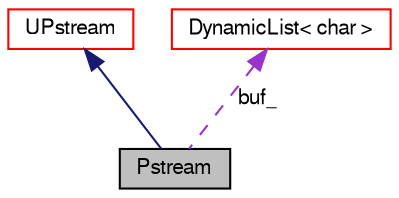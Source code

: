 digraph "Pstream"
{
  bgcolor="transparent";
  edge [fontname="FreeSans",fontsize="10",labelfontname="FreeSans",labelfontsize="10"];
  node [fontname="FreeSans",fontsize="10",shape=record];
  Node4 [label="Pstream",height=0.2,width=0.4,color="black", fillcolor="grey75", style="filled", fontcolor="black"];
  Node5 -> Node4 [dir="back",color="midnightblue",fontsize="10",style="solid",fontname="FreeSans"];
  Node5 [label="UPstream",height=0.2,width=0.4,color="red",URL="$a26270.html",tooltip="Inter-processor communications stream. "];
  Node11 -> Node4 [dir="back",color="darkorchid3",fontsize="10",style="dashed",label=" buf_" ,fontname="FreeSans"];
  Node11 [label="DynamicList\< char \>",height=0.2,width=0.4,color="red",URL="$a25890.html"];
}
